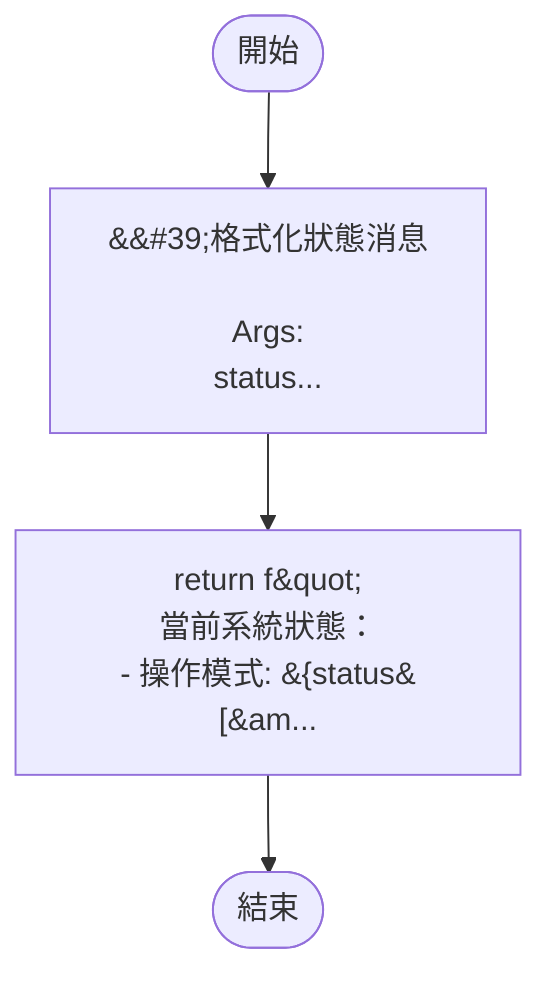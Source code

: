 flowchart TB
    n1([開始])
    n2([結束])
    n3[&amp;&#35;39;格式化狀態消息\n\n        Args:\n            status...]
    n4[return f&amp;quot;\n當前系統狀態：\n- 操作模式: &#123;status&#91;&am...]
    n1 --> n3
    n3 --> n4
    n4 --> n2